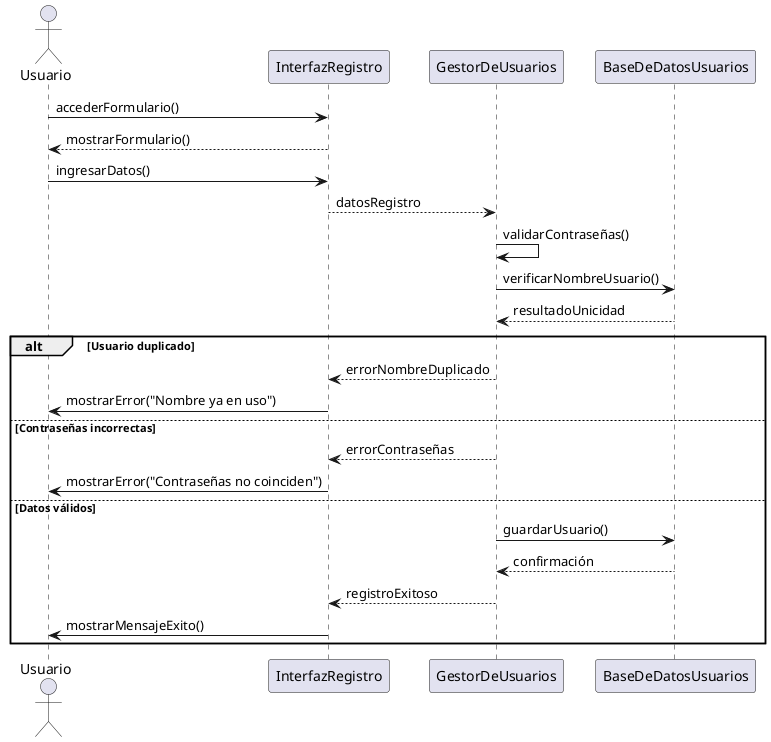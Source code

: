@startuml Registro de Nuevo Usuario

actor Usuario
participant "InterfazRegistro" as IR
participant "GestorDeUsuarios" as GU
participant "BaseDeDatosUsuarios" as DB

Usuario -> IR: accederFormulario()
IR --> Usuario: mostrarFormulario()

Usuario -> IR: ingresarDatos()
IR --> GU: datosRegistro

GU -> GU: validarContraseñas()
GU -> DB: verificarNombreUsuario()
DB --> GU: resultadoUnicidad

alt Usuario duplicado
    GU --> IR: errorNombreDuplicado
    IR -> Usuario: mostrarError("Nombre ya en uso")

else Contraseñas incorrectas
    GU --> IR: errorContraseñas
    IR -> Usuario: mostrarError("Contraseñas no coinciden")

else Datos válidos
    GU -> DB: guardarUsuario()
    DB --> GU: confirmación
    GU --> IR: registroExitoso
    IR -> Usuario: mostrarMensajeExito()
end

@enduml
